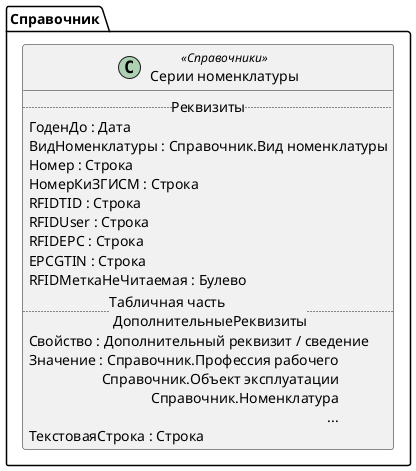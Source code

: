 ﻿@startuml СерииНоменклатуры
'!include templates.wsd
'..\include templates.wsd
class Справочник.СерииНоменклатуры as "Серии номенклатуры" <<Справочники>>
{
..Реквизиты..
ГоденДо : Дата
ВидНоменклатуры : Справочник.Вид номенклатуры
Номер : Строка
НомерКиЗГИСМ : Строка
RFIDTID : Строка
RFIDUser : Строка
RFIDEPC : Строка
EPCGTIN : Строка
RFIDМеткаНеЧитаемая : Булево
..Табличная часть \n ДополнительныеРеквизиты..
Свойство : Дополнительный реквизит / сведение
Значение : Справочник.Профессия рабочего\rСправочник.Объект эксплуатации\rСправочник.Номенклатура\r...
ТекстоваяСтрока : Строка
}
@enduml
